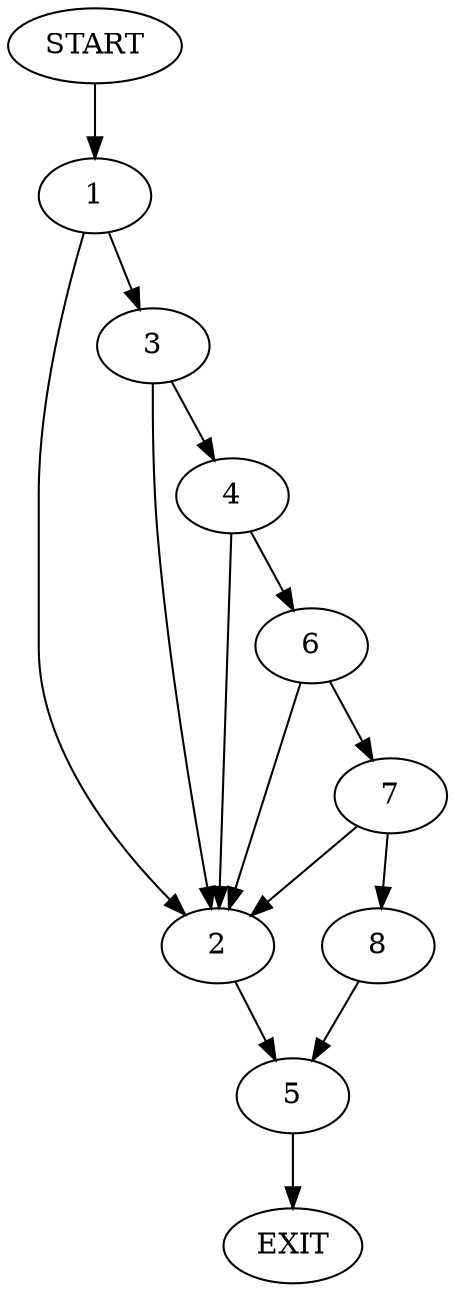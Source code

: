 digraph {
0 [label="START"]
9 [label="EXIT"]
0 -> 1
1 -> 2
1 -> 3
3 -> 4
3 -> 2
2 -> 5
4 -> 6
4 -> 2
6 -> 7
6 -> 2
7 -> 8
7 -> 2
8 -> 5
5 -> 9
}
